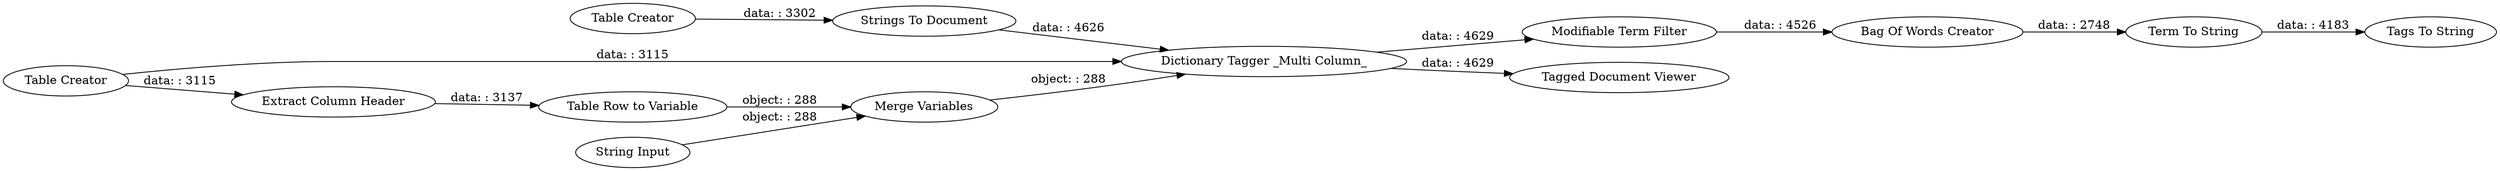 digraph {
	"-1858827855903585158_8" [label="Dictionary Tagger _Multi Column_"]
	"-1858827855903585158_20" [label="Bag Of Words Creator"]
	"-1858827855903585158_19" [label="Modifiable Term Filter"]
	"-1858827855903585158_21" [label="Term To String"]
	"-1858827855903585158_4" [label="Table Creator"]
	"-1858827855903585158_26" [label="String Input"]
	"-1858827855903585158_9" [label="Extract Column Header"]
	"-1858827855903585158_5" [label="Strings To Document"]
	"-1858827855903585158_7" [label="Table Creator"]
	"-1858827855903585158_27" [label="Merge Variables"]
	"-1858827855903585158_22" [label="Tags To String"]
	"-1858827855903585158_28" [label="Tagged Document Viewer"]
	"-1858827855903585158_10" [label="Table Row to Variable"]
	"-1858827855903585158_7" -> "-1858827855903585158_8" [label="data: : 3115"]
	"-1858827855903585158_10" -> "-1858827855903585158_27" [label="object: : 288"]
	"-1858827855903585158_8" -> "-1858827855903585158_19" [label="data: : 4629"]
	"-1858827855903585158_9" -> "-1858827855903585158_10" [label="data: : 3137"]
	"-1858827855903585158_20" -> "-1858827855903585158_21" [label="data: : 2748"]
	"-1858827855903585158_21" -> "-1858827855903585158_22" [label="data: : 4183"]
	"-1858827855903585158_26" -> "-1858827855903585158_27" [label="object: : 288"]
	"-1858827855903585158_8" -> "-1858827855903585158_28" [label="data: : 4629"]
	"-1858827855903585158_27" -> "-1858827855903585158_8" [label="object: : 288"]
	"-1858827855903585158_5" -> "-1858827855903585158_8" [label="data: : 4626"]
	"-1858827855903585158_4" -> "-1858827855903585158_5" [label="data: : 3302"]
	"-1858827855903585158_19" -> "-1858827855903585158_20" [label="data: : 4526"]
	"-1858827855903585158_7" -> "-1858827855903585158_9" [label="data: : 3115"]
	rankdir=LR
}
